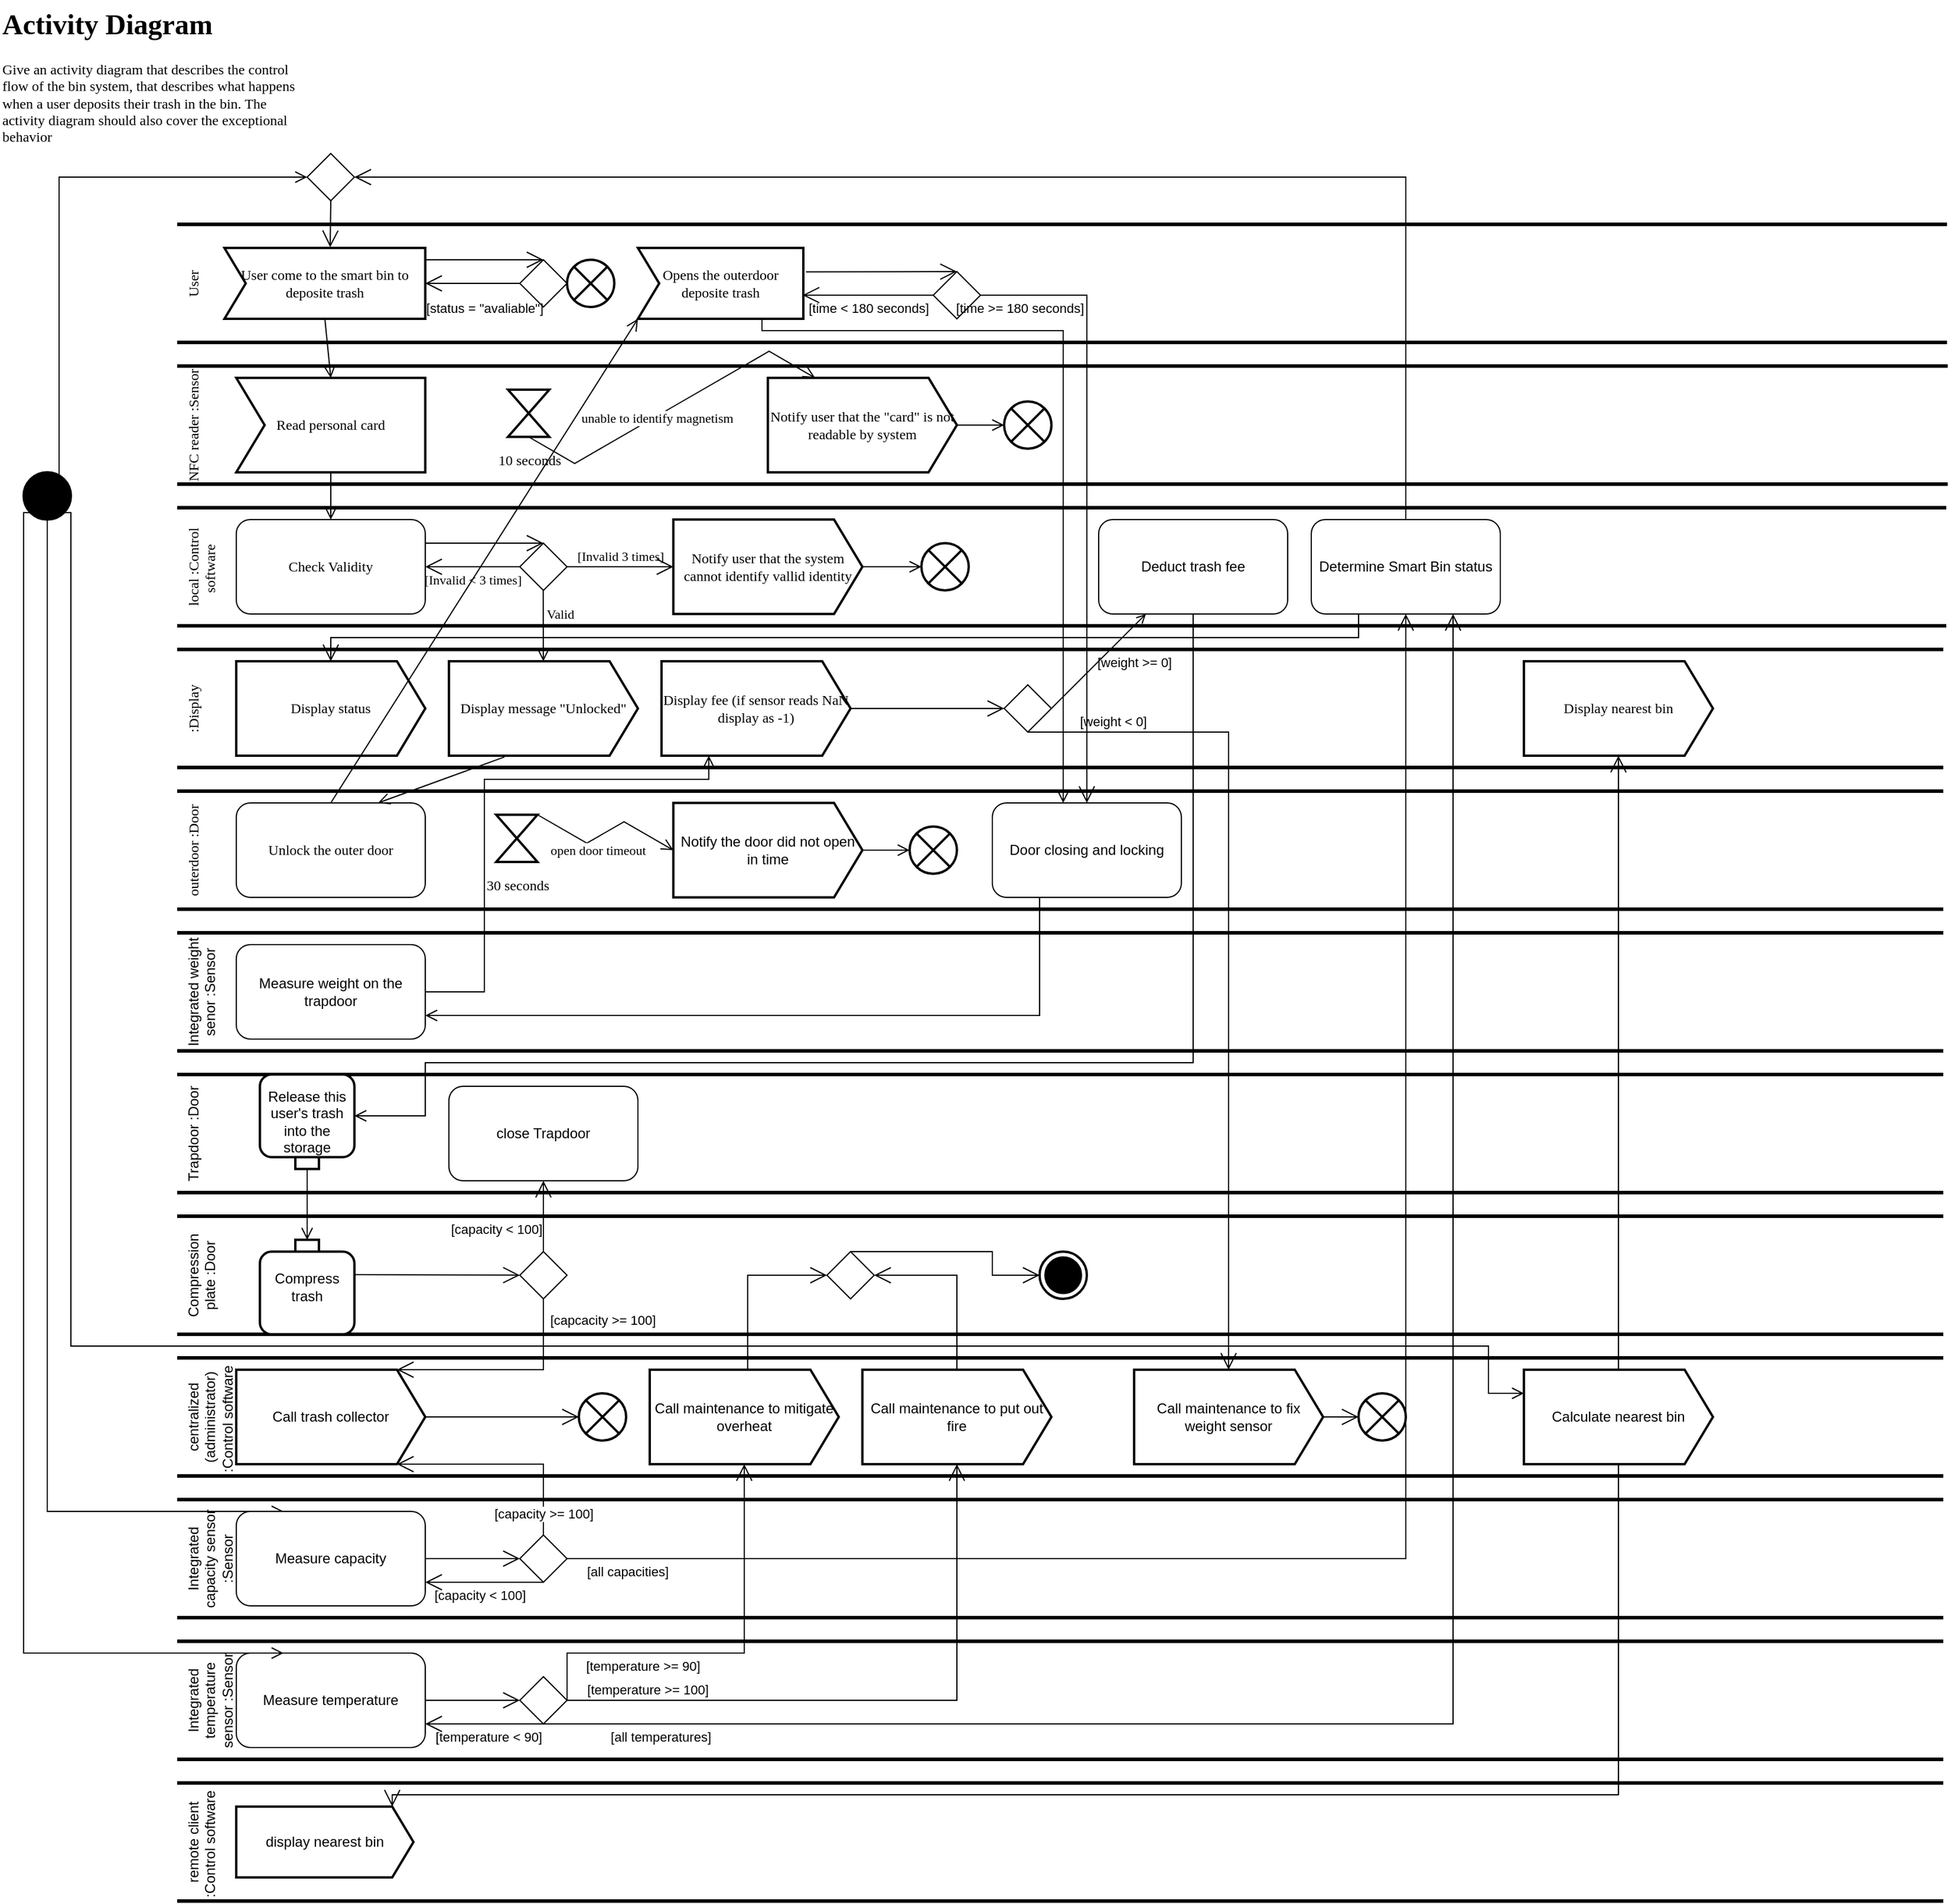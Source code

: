 <mxfile version="24.7.16">
  <diagram name="第 1 页" id="irDleK8PVXlx6nOFczS4">
    <mxGraphModel dx="2625" dy="1328" grid="1" gridSize="10" guides="0" tooltips="1" connect="1" arrows="1" fold="1" page="1" pageScale="1" pageWidth="827" pageHeight="1169" math="0" shadow="0">
      <root>
        <mxCell id="0" />
        <mxCell id="1" parent="0" />
        <mxCell id="ilAViFpUk6oEtvWmWybY-2" value="" style="shape=ellipse;html=1;fillColor=strokeColor;strokeWidth=2;verticalLabelPosition=bottom;verticalAlignment=top;perimeter=ellipsePerimeter;fontFamily=Times New Roman;" parent="1" vertex="1">
          <mxGeometry x="20" y="400" width="40" height="40" as="geometry" />
        </mxCell>
        <mxCell id="ilAViFpUk6oEtvWmWybY-4" value="User" style="html=1;shape=mxgraph.sysml.actPart;strokeWidth=3;verticalAlign=top;rotation=-90;whiteSpace=wrap;fontFamily=Times New Roman;" parent="1" vertex="1">
          <mxGeometry x="849.07" y="-509.05" width="100" height="1498.12" as="geometry" />
        </mxCell>
        <mxCell id="ilAViFpUk6oEtvWmWybY-5" value="&lt;h1 style=&quot;margin-top: 0px;&quot;&gt;Activity Diagram&lt;br&gt;&lt;/h1&gt;&lt;p&gt;Give an activity diagram that describes the control flow of the bin system, that describes what happens when a user deposits their trash in the bin. The activity diagram should also cover the exceptional behavior&lt;/p&gt;" style="text;html=1;whiteSpace=wrap;overflow=hidden;rounded=0;fontFamily=Times New Roman;" parent="1" vertex="1">
          <mxGeometry width="260" height="140" as="geometry" />
        </mxCell>
        <mxCell id="ilAViFpUk6oEtvWmWybY-6" value="" style="endArrow=open;startArrow=none;endFill=0;startFill=0;endSize=8;html=1;verticalAlign=bottom;labelBackgroundColor=none;strokeWidth=1;rounded=0;exitX=1;exitY=0;exitDx=0;exitDy=0;entryX=0;entryY=0.5;entryDx=0;entryDy=0;fontStyle=1;fontFamily=Times New Roman;edgeStyle=orthogonalEdgeStyle;" parent="1" source="ilAViFpUk6oEtvWmWybY-2" target="yifxT7un9gWGoPEk_y4y-89" edge="1">
          <mxGeometry width="160" relative="1" as="geometry">
            <mxPoint x="110" y="400" as="sourcePoint" />
            <mxPoint x="270" y="400" as="targetPoint" />
            <Array as="points">
              <mxPoint x="50" y="406" />
              <mxPoint x="50" y="150" />
            </Array>
          </mxGeometry>
        </mxCell>
        <mxCell id="ilAViFpUk6oEtvWmWybY-7" value="&lt;font&gt;User come to the smart bin to deposite trash&lt;br&gt;&lt;/font&gt;" style="html=1;shape=mxgraph.sysml.accEvent;strokeWidth=2;whiteSpace=wrap;align=center;fontFamily=Times New Roman;" parent="1" vertex="1">
          <mxGeometry x="190" y="210" width="170" height="60" as="geometry" />
        </mxCell>
        <mxCell id="ilAViFpUk6oEtvWmWybY-8" value="NFC reader :Sensor" style="html=1;shape=mxgraph.sysml.actPart;strokeWidth=3;verticalAlign=top;rotation=-90;whiteSpace=wrap;fontFamily=Times New Roman;" parent="1" vertex="1">
          <mxGeometry x="849.38" y="-389.38" width="100" height="1498.75" as="geometry" />
        </mxCell>
        <mxCell id="ilAViFpUk6oEtvWmWybY-9" value="Read personal card" style="shape=mxgraph.sysml.accEvent;html=1;rounded=1;whiteSpace=wrap;align=center;fontFamily=Times New Roman;strokeWidth=2;" parent="1" vertex="1">
          <mxGeometry x="200" y="320" width="160" height="80" as="geometry" />
        </mxCell>
        <mxCell id="ilAViFpUk6oEtvWmWybY-11" value="local :Control software&amp;nbsp; " style="html=1;shape=mxgraph.sysml.actPart;strokeWidth=3;verticalAlign=top;rotation=-90;whiteSpace=wrap;fontFamily=Times New Roman;" parent="1" vertex="1">
          <mxGeometry x="848.75" y="-268.75" width="100" height="1497.5" as="geometry" />
        </mxCell>
        <mxCell id="ilAViFpUk6oEtvWmWybY-12" value="Check Validity" style="shape=rect;html=1;rounded=1;whiteSpace=wrap;align=center;fontFamily=Times New Roman;" parent="1" vertex="1">
          <mxGeometry x="200" y="440" width="160" height="80" as="geometry" />
        </mxCell>
        <mxCell id="ilAViFpUk6oEtvWmWybY-13" value="" style="endArrow=open;startArrow=none;endFill=0;startFill=0;endSize=8;html=1;verticalAlign=bottom;labelBackgroundColor=none;strokeWidth=1;rounded=0;exitX=0.5;exitY=1;exitDx=0;exitDy=0;entryX=0.5;entryY=0;entryDx=0;entryDy=0;exitPerimeter=0;fontFamily=Times New Roman;" parent="1" source="ilAViFpUk6oEtvWmWybY-7" edge="1" target="ilAViFpUk6oEtvWmWybY-9">
          <mxGeometry width="160" relative="1" as="geometry">
            <mxPoint x="233" y="270" as="sourcePoint" />
            <mxPoint x="280" y="320" as="targetPoint" />
          </mxGeometry>
        </mxCell>
        <mxCell id="ilAViFpUk6oEtvWmWybY-14" value="" style="endArrow=open;startArrow=none;endFill=0;startFill=0;endSize=8;html=1;verticalAlign=bottom;labelBackgroundColor=none;strokeWidth=1;rounded=0;exitX=0.5;exitY=1;exitDx=0;exitDy=0;entryX=0.5;entryY=0;entryDx=0;entryDy=0;fontFamily=Times New Roman;" parent="1" source="ilAViFpUk6oEtvWmWybY-9" target="ilAViFpUk6oEtvWmWybY-12" edge="1">
          <mxGeometry width="160" relative="1" as="geometry">
            <mxPoint x="243" y="280" as="sourcePoint" />
            <mxPoint x="290" y="330" as="targetPoint" />
          </mxGeometry>
        </mxCell>
        <mxCell id="ilAViFpUk6oEtvWmWybY-16" value="" style="endArrow=open;startArrow=none;endFill=0;startFill=0;endSize=8;html=1;verticalAlign=bottom;labelBackgroundColor=none;strokeWidth=1;rounded=0;exitX=0.5;exitY=1;exitDx=0;exitDy=0;edgeStyle=isometricEdgeStyle;elbow=vertical;entryX=0.25;entryY=0;entryDx=0;entryDy=0;exitPerimeter=0;fontFamily=Times New Roman;" parent="1" source="ilAViFpUk6oEtvWmWybY-24" target="ilAViFpUk6oEtvWmWybY-19" edge="1">
          <mxGeometry width="160" relative="1" as="geometry">
            <mxPoint x="243" y="280" as="sourcePoint" />
            <mxPoint x="290" y="330" as="targetPoint" />
          </mxGeometry>
        </mxCell>
        <mxCell id="ilAViFpUk6oEtvWmWybY-23" value="unable to identify magnetism" style="edgeLabel;html=1;align=center;verticalAlign=middle;resizable=0;points=[];fontFamily=Times New Roman;" parent="ilAViFpUk6oEtvWmWybY-16" vertex="1" connectable="0">
          <mxGeometry x="-0.108" y="-1" relative="1" as="geometry">
            <mxPoint x="-1" as="offset" />
          </mxGeometry>
        </mxCell>
        <mxCell id="ilAViFpUk6oEtvWmWybY-18" value=":Display" style="html=1;shape=mxgraph.sysml.actPart;strokeWidth=3;verticalAlign=top;rotation=-90;whiteSpace=wrap;fontFamily=Times New Roman;" parent="1" vertex="1">
          <mxGeometry x="847.5" y="-147.5" width="100" height="1495" as="geometry" />
        </mxCell>
        <mxCell id="ilAViFpUk6oEtvWmWybY-19" value="Notify user that the &quot;card&quot; is not readable by system" style="shape=mxgraph.sysml.sendSigAct;html=1;rounded=1;whiteSpace=wrap;align=center;fontFamily=Times New Roman;strokeWidth=2;" parent="1" vertex="1">
          <mxGeometry x="650" y="320" width="160" height="80" as="geometry" />
        </mxCell>
        <mxCell id="ilAViFpUk6oEtvWmWybY-21" value="Notify user that the system cannot identify vallid identity" style="shape=mxgraph.sysml.sendSigAct;html=1;rounded=1;whiteSpace=wrap;align=center;fontFamily=Times New Roman;strokeWidth=2;" parent="1" vertex="1">
          <mxGeometry x="570" y="440" width="160" height="80" as="geometry" />
        </mxCell>
        <mxCell id="ilAViFpUk6oEtvWmWybY-24" value="10 seconds" style="html=1;shape=mxgraph.sysml.timeEvent;strokeWidth=2;verticalLabelPosition=bottom;verticalAlignment=top;fontFamily=Times New Roman;" parent="1" vertex="1">
          <mxGeometry x="430" y="330" width="35" height="40" as="geometry" />
        </mxCell>
        <mxCell id="ilAViFpUk6oEtvWmWybY-25" value="Display message &quot;Unlocked&quot;" style="shape=mxgraph.sysml.sendSigAct;html=1;rounded=1;whiteSpace=wrap;align=center;fontFamily=Times New Roman;strokeWidth=2;" parent="1" vertex="1">
          <mxGeometry x="380" y="560" width="160" height="80" as="geometry" />
        </mxCell>
        <mxCell id="ilAViFpUk6oEtvWmWybY-26" value="Display status" style="shape=mxgraph.sysml.sendSigAct;html=1;rounded=1;whiteSpace=wrap;align=center;fontFamily=Times New Roman;strokeWidth=2;" parent="1" vertex="1">
          <mxGeometry x="200" y="560" width="160" height="80" as="geometry" />
        </mxCell>
        <mxCell id="ilAViFpUk6oEtvWmWybY-28" value="outerdoor :Door" style="html=1;shape=mxgraph.sysml.actPart;strokeWidth=3;verticalAlign=top;rotation=-90;whiteSpace=wrap;fontFamily=Times New Roman;" parent="1" vertex="1">
          <mxGeometry x="847.5" y="-27.5" width="100" height="1495" as="geometry" />
        </mxCell>
        <mxCell id="ilAViFpUk6oEtvWmWybY-29" value="" style="endArrow=open;startArrow=none;endFill=0;startFill=0;endSize=8;html=1;verticalAlign=bottom;labelBackgroundColor=none;strokeWidth=1;rounded=0;exitX=0.504;exitY=0.093;exitDx=0;exitDy=0;exitPerimeter=0;fontFamily=Times New Roman;" parent="1" source="ilAViFpUk6oEtvWmWybY-39" target="ilAViFpUk6oEtvWmWybY-25" edge="1">
          <mxGeometry width="160" relative="1" as="geometry">
            <mxPoint x="290" y="410" as="sourcePoint" />
            <mxPoint x="290" y="450" as="targetPoint" />
          </mxGeometry>
        </mxCell>
        <mxCell id="ilAViFpUk6oEtvWmWybY-45" value="&lt;font&gt;Valid&lt;/font&gt;" style="edgeLabel;html=1;align=center;verticalAlign=middle;resizable=0;points=[];fontFamily=Times New Roman;" parent="ilAViFpUk6oEtvWmWybY-29" vertex="1" connectable="0">
          <mxGeometry x="-0.262" relative="1" as="geometry">
            <mxPoint x="14" as="offset" />
          </mxGeometry>
        </mxCell>
        <mxCell id="ilAViFpUk6oEtvWmWybY-30" value="Unlock the outer door" style="shape=rect;html=1;rounded=1;whiteSpace=wrap;align=center;fontFamily=Times New Roman;" parent="1" vertex="1">
          <mxGeometry x="200" y="680" width="160" height="80" as="geometry" />
        </mxCell>
        <mxCell id="ilAViFpUk6oEtvWmWybY-31" value="" style="endArrow=open;startArrow=none;endFill=0;startFill=0;endSize=8;html=1;verticalAlign=bottom;labelBackgroundColor=none;strokeWidth=1;rounded=0;exitX=0.294;exitY=1.013;exitDx=0;exitDy=0;exitPerimeter=0;entryX=0.75;entryY=0;entryDx=0;entryDy=0;fontFamily=Times New Roman;" parent="1" source="ilAViFpUk6oEtvWmWybY-25" target="ilAViFpUk6oEtvWmWybY-30" edge="1">
          <mxGeometry width="160" relative="1" as="geometry">
            <mxPoint x="370" y="510" as="sourcePoint" />
            <mxPoint x="430" y="570" as="targetPoint" />
          </mxGeometry>
        </mxCell>
        <mxCell id="ilAViFpUk6oEtvWmWybY-32" value="30 seconds" style="html=1;shape=mxgraph.sysml.timeEvent;strokeWidth=2;verticalLabelPosition=bottom;verticalAlignment=top;fontFamily=Times New Roman;" parent="1" vertex="1">
          <mxGeometry x="420" y="690" width="35" height="40" as="geometry" />
        </mxCell>
        <mxCell id="ilAViFpUk6oEtvWmWybY-33" value="Opens the outerdoor deposite trash" style="html=1;shape=mxgraph.sysml.accEvent;strokeWidth=2;whiteSpace=wrap;align=center;fontFamily=Times New Roman;" parent="1" vertex="1">
          <mxGeometry x="540" y="210" width="140" height="60" as="geometry" />
        </mxCell>
        <mxCell id="ilAViFpUk6oEtvWmWybY-34" value="" style="endArrow=open;startArrow=none;endFill=0;startFill=0;endSize=8;html=1;verticalAlign=bottom;labelBackgroundColor=none;strokeWidth=1;rounded=0;exitX=0.5;exitY=0;exitDx=0;exitDy=0;entryX=0;entryY=1;entryDx=0;entryDy=0;entryPerimeter=0;fontStyle=1;fontFamily=Times New Roman;" parent="1" source="ilAViFpUk6oEtvWmWybY-30" target="ilAViFpUk6oEtvWmWybY-33" edge="1">
          <mxGeometry width="160" relative="1" as="geometry">
            <mxPoint x="64" y="416" as="sourcePoint" />
            <mxPoint x="200" y="280" as="targetPoint" />
          </mxGeometry>
        </mxCell>
        <mxCell id="ilAViFpUk6oEtvWmWybY-43" value="" style="group;direction=west;fontFamily=Times New Roman;" parent="1" vertex="1" connectable="0">
          <mxGeometry x="360" y="420" width="200" height="80" as="geometry" />
        </mxCell>
        <mxCell id="ilAViFpUk6oEtvWmWybY-39" value="" style="shape=rhombus;html=1;verticalLabelPosition=bottom;verticalAlignment=top;direction=west;fontFamily=Times New Roman;" parent="ilAViFpUk6oEtvWmWybY-43" vertex="1">
          <mxGeometry x="80" y="40" width="40" height="40" as="geometry" />
        </mxCell>
        <mxCell id="ilAViFpUk6oEtvWmWybY-40" value="" style="html=1;elbow=vertical;align=right;verticalAlign=bottom;endArrow=none;rounded=0;labelBackgroundColor=none;startArrow=open;startSize=12;entryX=1;entryY=0.25;entryDx=0;entryDy=0;fontFamily=Times New Roman;exitX=0.5;exitY=1;exitDx=0;exitDy=0;" parent="1" source="ilAViFpUk6oEtvWmWybY-39" target="ilAViFpUk6oEtvWmWybY-12" edge="1">
          <mxGeometry relative="1" as="geometry">
            <mxPoint x="710" y="640" as="targetPoint" />
          </mxGeometry>
        </mxCell>
        <mxCell id="ilAViFpUk6oEtvWmWybY-42" value="&lt;font&gt;[Invalid &amp;lt; 3 times]&lt;/font&gt;" style="edgeStyle=elbowEdgeStyle;html=1;elbow=vertical;verticalAlign=bottom;endArrow=open;rounded=0;labelBackgroundColor=none;endSize=12;entryX=1;entryY=0.5;entryDx=0;entryDy=0;fontFamily=Times New Roman;" parent="1" source="ilAViFpUk6oEtvWmWybY-39" target="ilAViFpUk6oEtvWmWybY-12" edge="1">
          <mxGeometry x="-0.002" y="20" relative="1" as="geometry">
            <mxPoint x="420" y="480" as="targetPoint" />
            <mxPoint as="offset" />
          </mxGeometry>
        </mxCell>
        <mxCell id="ilAViFpUk6oEtvWmWybY-46" value="" style="html=1;shape=mxgraph.sysml.flowFinal;strokeWidth=2;verticalLabelPosition=bottom;verticalAlignment=top;fontFamily=Times New Roman;" parent="1" vertex="1">
          <mxGeometry x="850" y="340" width="40" height="40" as="geometry" />
        </mxCell>
        <mxCell id="ilAViFpUk6oEtvWmWybY-47" value="" style="html=1;shape=mxgraph.sysml.flowFinal;strokeWidth=2;verticalLabelPosition=bottom;verticalAlignment=top;fontFamily=Times New Roman;" parent="1" vertex="1">
          <mxGeometry x="780" y="460" width="40" height="40" as="geometry" />
        </mxCell>
        <mxCell id="ilAViFpUk6oEtvWmWybY-48" value="" style="endArrow=open;startArrow=none;endFill=0;startFill=0;endSize=8;html=1;verticalAlign=bottom;labelBackgroundColor=none;strokeWidth=1;rounded=0;exitX=1;exitY=0.5;exitDx=0;exitDy=0;entryX=0;entryY=0.5;entryDx=0;entryDy=0;entryPerimeter=0;fontFamily=Times New Roman;" parent="1" source="ilAViFpUk6oEtvWmWybY-21" target="ilAViFpUk6oEtvWmWybY-47" edge="1">
          <mxGeometry width="160" relative="1" as="geometry">
            <mxPoint x="285" y="280" as="sourcePoint" />
            <mxPoint x="290" y="330" as="targetPoint" />
          </mxGeometry>
        </mxCell>
        <mxCell id="ilAViFpUk6oEtvWmWybY-49" value="" style="endArrow=open;startArrow=none;endFill=0;startFill=0;endSize=8;html=1;verticalAlign=bottom;labelBackgroundColor=none;strokeWidth=1;rounded=0;exitX=1;exitY=0.5;exitDx=0;exitDy=0;entryX=0;entryY=0.5;entryDx=0;entryDy=0;entryPerimeter=0;fontFamily=Times New Roman;" parent="1" source="ilAViFpUk6oEtvWmWybY-19" target="ilAViFpUk6oEtvWmWybY-46" edge="1">
          <mxGeometry width="160" relative="1" as="geometry">
            <mxPoint x="295" y="290" as="sourcePoint" />
            <mxPoint x="300" y="340" as="targetPoint" />
          </mxGeometry>
        </mxCell>
        <mxCell id="ilAViFpUk6oEtvWmWybY-41" value="&lt;font&gt;[Invalid 3 times]&lt;/font&gt;" style="edgeStyle=elbowEdgeStyle;html=1;elbow=vertical;verticalAlign=bottom;endArrow=open;rounded=0;labelBackgroundColor=none;endSize=12;entryX=0;entryY=0.5;entryDx=0;entryDy=0;fontFamily=Times New Roman;" parent="1" source="ilAViFpUk6oEtvWmWybY-39" target="ilAViFpUk6oEtvWmWybY-21" edge="1">
          <mxGeometry relative="1" as="geometry">
            <mxPoint x="620" y="480" as="targetPoint" />
          </mxGeometry>
        </mxCell>
        <mxCell id="ilAViFpUk6oEtvWmWybY-58" value="" style="endArrow=open;startArrow=none;endFill=0;startFill=0;endSize=8;html=1;verticalAlign=bottom;labelBackgroundColor=none;strokeWidth=1;rounded=0;exitX=1;exitY=0;exitDx=0;exitDy=0;edgeStyle=isometricEdgeStyle;elbow=vertical;entryX=0;entryY=0.5;entryDx=0;entryDy=0;exitPerimeter=0;fontFamily=Times New Roman;" parent="1" source="ilAViFpUk6oEtvWmWybY-32" target="ilAViFpUk6oEtvWmWybY-60" edge="1">
          <mxGeometry width="160" relative="1" as="geometry">
            <mxPoint x="605" y="260" as="sourcePoint" />
            <mxPoint x="740" y="250" as="targetPoint" />
          </mxGeometry>
        </mxCell>
        <mxCell id="ilAViFpUk6oEtvWmWybY-59" value="open door timeout" style="edgeLabel;html=1;align=center;verticalAlign=middle;resizable=0;points=[];fontFamily=Times New Roman;" parent="ilAViFpUk6oEtvWmWybY-58" vertex="1" connectable="0">
          <mxGeometry x="-0.108" y="-1" relative="1" as="geometry">
            <mxPoint x="-1" y="10" as="offset" />
          </mxGeometry>
        </mxCell>
        <mxCell id="ilAViFpUk6oEtvWmWybY-60" value="Notify the door did not open in time" style="shape=mxgraph.sysml.sendSigAct;html=1;rounded=1;whiteSpace=wrap;align=center;strokeWidth=2;" parent="1" vertex="1">
          <mxGeometry x="570" y="680" width="160" height="80" as="geometry" />
        </mxCell>
        <mxCell id="ilAViFpUk6oEtvWmWybY-63" value="" style="html=1;shape=mxgraph.sysml.flowFinal;strokeWidth=2;verticalLabelPosition=bottom;verticalAlignment=top;fontFamily=Times New Roman;" parent="1" vertex="1">
          <mxGeometry x="770" y="700" width="40" height="40" as="geometry" />
        </mxCell>
        <mxCell id="ilAViFpUk6oEtvWmWybY-64" value="" style="endArrow=open;startArrow=none;endFill=0;startFill=0;endSize=8;html=1;verticalAlign=bottom;labelBackgroundColor=none;strokeWidth=1;rounded=0;entryX=0;entryY=0.5;entryDx=0;entryDy=0;entryPerimeter=0;fontFamily=Times New Roman;exitX=1;exitY=0.5;exitDx=0;exitDy=0;" parent="1" source="ilAViFpUk6oEtvWmWybY-60" target="ilAViFpUk6oEtvWmWybY-63" edge="1">
          <mxGeometry width="160" relative="1" as="geometry">
            <mxPoint x="740" y="720" as="sourcePoint" />
            <mxPoint x="220" y="570" as="targetPoint" />
          </mxGeometry>
        </mxCell>
        <mxCell id="ilAViFpUk6oEtvWmWybY-65" value="" style="shape=rhombus;html=1;verticalLabelPosition=bottom;verticalAlignment=top;" parent="1" vertex="1">
          <mxGeometry x="790" y="230" width="40" height="40" as="geometry" />
        </mxCell>
        <mxCell id="ilAViFpUk6oEtvWmWybY-66" value="" style="html=1;elbow=horizontal;align=right;verticalAlign=bottom;endArrow=none;rounded=0;labelBackgroundColor=none;startArrow=open;startSize=12;entryX=1.016;entryY=0.337;entryDx=0;entryDy=0;entryPerimeter=0;exitX=0.5;exitY=0;exitDx=0;exitDy=0;" parent="1" source="ilAViFpUk6oEtvWmWybY-65" target="ilAViFpUk6oEtvWmWybY-33" edge="1">
          <mxGeometry relative="1" as="geometry">
            <mxPoint x="810" y="190" as="targetPoint" />
          </mxGeometry>
        </mxCell>
        <mxCell id="ilAViFpUk6oEtvWmWybY-67" value="[time &amp;gt;= 180 seconds]" style="edgeStyle=orthogonalEdgeStyle;html=1;elbow=vertical;verticalAlign=bottom;endArrow=open;rounded=0;labelBackgroundColor=none;endSize=12;entryX=0.5;entryY=0;entryDx=0;entryDy=0;" parent="1" source="ilAViFpUk6oEtvWmWybY-65" target="yifxT7un9gWGoPEk_y4y-1" edge="1">
          <mxGeometry x="-0.875" y="-20" relative="1" as="geometry">
            <mxPoint x="980" y="680" as="targetPoint" />
            <Array as="points">
              <mxPoint x="920" y="250" />
            </Array>
            <mxPoint as="offset" />
          </mxGeometry>
        </mxCell>
        <mxCell id="ilAViFpUk6oEtvWmWybY-68" value="[time &amp;lt; 180 seconds]" style="edgeStyle=elbowEdgeStyle;html=1;elbow=horizontal;verticalAlign=bottom;endArrow=open;rounded=0;labelBackgroundColor=none;endSize=12;exitX=0;exitY=0.5;exitDx=0;exitDy=0;entryX=0.996;entryY=0.666;entryDx=0;entryDy=0;entryPerimeter=0;" parent="1" source="ilAViFpUk6oEtvWmWybY-65" target="ilAViFpUk6oEtvWmWybY-33" edge="1">
          <mxGeometry x="-0.006" y="20" relative="1" as="geometry">
            <mxPoint x="710" y="252" as="targetPoint" />
            <mxPoint as="offset" />
          </mxGeometry>
        </mxCell>
        <mxCell id="yifxT7un9gWGoPEk_y4y-1" value="Door closing and locking" style="shape=rect;html=1;rounded=1;whiteSpace=wrap;align=center;" vertex="1" parent="1">
          <mxGeometry x="840" y="680" width="160" height="80" as="geometry" />
        </mxCell>
        <mxCell id="yifxT7un9gWGoPEk_y4y-2" value="" style="endArrow=open;startArrow=none;endFill=0;startFill=0;endSize=8;html=1;verticalAlign=bottom;labelBackgroundColor=none;strokeWidth=1;rounded=0;exitX=0.75;exitY=1;exitDx=0;exitDy=0;exitPerimeter=0;fontFamily=Times New Roman;edgeStyle=orthogonalEdgeStyle;" edge="1" parent="1" source="ilAViFpUk6oEtvWmWybY-33">
          <mxGeometry width="160" relative="1" as="geometry">
            <mxPoint x="437" y="651" as="sourcePoint" />
            <mxPoint x="900" y="680" as="targetPoint" />
            <Array as="points">
              <mxPoint x="645" y="280" />
              <mxPoint x="900" y="280" />
            </Array>
          </mxGeometry>
        </mxCell>
        <mxCell id="yifxT7un9gWGoPEk_y4y-3" value="Integrated weight senor :Sensor" style="html=1;shape=mxgraph.sysml.actPart;strokeWidth=3;verticalAlign=top;rotation=-90;whiteSpace=wrap;" vertex="1" parent="1">
          <mxGeometry x="847.5" y="92.5" width="100" height="1495" as="geometry" />
        </mxCell>
        <mxCell id="yifxT7un9gWGoPEk_y4y-4" value="Measure weight on the trapdoor" style="shape=rect;html=1;rounded=1;whiteSpace=wrap;align=center;" vertex="1" parent="1">
          <mxGeometry x="200" y="800" width="160" height="80" as="geometry" />
        </mxCell>
        <mxCell id="yifxT7un9gWGoPEk_y4y-5" value="" style="endArrow=open;startArrow=none;endFill=0;startFill=0;endSize=8;html=1;verticalAlign=bottom;labelBackgroundColor=none;strokeWidth=1;rounded=0;exitX=0.25;exitY=1;exitDx=0;exitDy=0;entryX=1;entryY=0.75;entryDx=0;entryDy=0;fontFamily=Times New Roman;edgeStyle=orthogonalEdgeStyle;" edge="1" parent="1" source="yifxT7un9gWGoPEk_y4y-1" target="yifxT7un9gWGoPEk_y4y-4">
          <mxGeometry width="160" relative="1" as="geometry">
            <mxPoint x="437" y="651" as="sourcePoint" />
            <mxPoint x="330" y="690" as="targetPoint" />
          </mxGeometry>
        </mxCell>
        <mxCell id="yifxT7un9gWGoPEk_y4y-6" value="Display fee (if sensor reads NaN display as -1)" style="shape=mxgraph.sysml.sendSigAct;html=1;rounded=1;whiteSpace=wrap;align=center;fontFamily=Times New Roman;strokeWidth=2;" vertex="1" parent="1">
          <mxGeometry x="560" y="560" width="160" height="80" as="geometry" />
        </mxCell>
        <mxCell id="yifxT7un9gWGoPEk_y4y-7" value="" style="endArrow=open;startArrow=none;endFill=0;startFill=0;endSize=8;html=1;verticalAlign=bottom;labelBackgroundColor=none;strokeWidth=1;rounded=0;exitX=1;exitY=0.5;exitDx=0;exitDy=0;entryX=0.25;entryY=1;entryDx=0;entryDy=0;fontFamily=Times New Roman;edgeStyle=orthogonalEdgeStyle;" edge="1" parent="1" source="yifxT7un9gWGoPEk_y4y-4" target="yifxT7un9gWGoPEk_y4y-6">
          <mxGeometry width="160" relative="1" as="geometry">
            <mxPoint x="890" y="770" as="sourcePoint" />
            <mxPoint x="370" y="830" as="targetPoint" />
            <Array as="points">
              <mxPoint x="410" y="840" />
              <mxPoint x="410" y="660" />
              <mxPoint x="600" y="660" />
            </Array>
          </mxGeometry>
        </mxCell>
        <mxCell id="yifxT7un9gWGoPEk_y4y-8" value="Deduct trash fee" style="shape=rect;html=1;rounded=1;whiteSpace=wrap;align=center;" vertex="1" parent="1">
          <mxGeometry x="930" y="440" width="160" height="80" as="geometry" />
        </mxCell>
        <mxCell id="yifxT7un9gWGoPEk_y4y-13" value="Trapdoor :Door" style="html=1;shape=mxgraph.sysml.actPart;strokeWidth=3;verticalAlign=top;rotation=-90;whiteSpace=wrap;" vertex="1" parent="1">
          <mxGeometry x="847.5" y="212.5" width="100" height="1495" as="geometry" />
        </mxCell>
        <mxCell id="yifxT7un9gWGoPEk_y4y-14" value="Release this user&#39;s trash into the storage" style="shape=mxgraph.sysml.objFlowR;html=1;rounded=1;whiteSpace=wrap;align=center;strokeWidth=2;direction=south;" vertex="1" parent="1">
          <mxGeometry x="220" y="910" width="80" height="80" as="geometry" />
        </mxCell>
        <mxCell id="yifxT7un9gWGoPEk_y4y-15" value="" style="endArrow=open;startArrow=none;endFill=0;startFill=0;endSize=8;html=1;verticalAlign=bottom;labelBackgroundColor=none;strokeWidth=1;rounded=0;exitX=0.5;exitY=1;exitDx=0;exitDy=0;entryX=0.5;entryY=0;entryDx=-5;entryDy=0;fontFamily=Times New Roman;edgeStyle=orthogonalEdgeStyle;entryPerimeter=0;" edge="1" parent="1" source="yifxT7un9gWGoPEk_y4y-8" target="yifxT7un9gWGoPEk_y4y-14">
          <mxGeometry width="160" relative="1" as="geometry">
            <mxPoint x="730" y="590" as="sourcePoint" />
            <mxPoint x="970" y="530" as="targetPoint" />
            <Array as="points">
              <mxPoint x="1010" y="900" />
              <mxPoint x="360" y="900" />
              <mxPoint x="360" y="945" />
            </Array>
          </mxGeometry>
        </mxCell>
        <mxCell id="yifxT7un9gWGoPEk_y4y-20" value="" style="shape=rhombus;html=1;verticalLabelPosition=bottom;verticalAlignment=top;" vertex="1" parent="1">
          <mxGeometry x="440" y="220" width="40" height="40" as="geometry" />
        </mxCell>
        <mxCell id="yifxT7un9gWGoPEk_y4y-21" value="" style="html=1;elbow=horizontal;align=right;verticalAlign=bottom;endArrow=none;rounded=0;labelBackgroundColor=none;startArrow=open;startSize=12;entryX=1.002;entryY=0.167;entryDx=0;entryDy=0;entryPerimeter=0;exitX=0.5;exitY=0;exitDx=0;exitDy=0;" edge="1" source="yifxT7un9gWGoPEk_y4y-20" parent="1" target="ilAViFpUk6oEtvWmWybY-7">
          <mxGeometry relative="1" as="geometry">
            <mxPoint x="460" y="200" as="targetPoint" />
          </mxGeometry>
        </mxCell>
        <mxCell id="yifxT7un9gWGoPEk_y4y-23" value="&lt;div&gt;[status = &quot;avaliable&quot;]&lt;/div&gt;" style="edgeStyle=elbowEdgeStyle;html=1;elbow=horizontal;verticalAlign=bottom;endArrow=open;rounded=0;labelBackgroundColor=none;endSize=12;entryX=1;entryY=0.5;entryDx=0;entryDy=0;entryPerimeter=0;exitX=0;exitY=0.5;exitDx=0;exitDy=0;" edge="1" source="yifxT7un9gWGoPEk_y4y-20" parent="1" target="ilAViFpUk6oEtvWmWybY-7">
          <mxGeometry x="-0.25" y="30" relative="1" as="geometry">
            <mxPoint x="360" y="260" as="targetPoint" />
            <mxPoint as="offset" />
          </mxGeometry>
        </mxCell>
        <mxCell id="yifxT7un9gWGoPEk_y4y-24" value="" style="html=1;shape=mxgraph.sysml.flowFinal;strokeWidth=2;verticalLabelPosition=bottom;verticalAlignment=top;" vertex="1" parent="1">
          <mxGeometry x="480" y="220" width="40" height="40" as="geometry" />
        </mxCell>
        <mxCell id="yifxT7un9gWGoPEk_y4y-29" value="Compression plate :Door" style="html=1;shape=mxgraph.sysml.actPart;strokeWidth=3;verticalAlign=top;rotation=-90;whiteSpace=wrap;" vertex="1" parent="1">
          <mxGeometry x="847.5" y="332.5" width="100" height="1495" as="geometry" />
        </mxCell>
        <mxCell id="yifxT7un9gWGoPEk_y4y-30" value="Compress trash" style="shape=mxgraph.sysml.objFlowR;html=1;rounded=1;whiteSpace=wrap;align=center;strokeWidth=2;direction=north;" vertex="1" parent="1">
          <mxGeometry x="220" y="1050" width="80" height="80" as="geometry" />
        </mxCell>
        <mxCell id="yifxT7un9gWGoPEk_y4y-31" value="" style="endArrow=open;startArrow=none;endFill=0;startFill=0;endSize=8;html=1;verticalAlign=bottom;labelBackgroundColor=none;strokeWidth=1;rounded=0;exitX=1;exitY=0.5;exitDx=0;exitDy=0;fontFamily=Times New Roman;exitPerimeter=0;" edge="1" parent="1" source="yifxT7un9gWGoPEk_y4y-14" target="yifxT7un9gWGoPEk_y4y-30">
          <mxGeometry width="160" relative="1" as="geometry">
            <mxPoint x="890" y="770" as="sourcePoint" />
            <mxPoint x="370" y="870" as="targetPoint" />
          </mxGeometry>
        </mxCell>
        <mxCell id="yifxT7un9gWGoPEk_y4y-32" value="" style="shape=rhombus;html=1;verticalLabelPosition=bottom;verticalAlignment=top;" vertex="1" parent="1">
          <mxGeometry x="440" y="1060" width="40" height="40" as="geometry" />
        </mxCell>
        <mxCell id="yifxT7un9gWGoPEk_y4y-33" value="" style="html=1;elbow=horizontal;align=right;verticalAlign=bottom;endArrow=none;rounded=0;labelBackgroundColor=none;startArrow=open;startSize=12;entryX=0.631;entryY=1.013;entryDx=0;entryDy=0;entryPerimeter=0;" edge="1" source="yifxT7un9gWGoPEk_y4y-32" parent="1" target="yifxT7un9gWGoPEk_y4y-30">
          <mxGeometry relative="1" as="geometry">
            <mxPoint x="310" y="1080" as="targetPoint" />
          </mxGeometry>
        </mxCell>
        <mxCell id="yifxT7un9gWGoPEk_y4y-34" value="[capcacity &amp;gt;= 100]" style="edgeStyle=elbowEdgeStyle;html=1;elbow=vertical;verticalAlign=bottom;endArrow=open;rounded=0;labelBackgroundColor=none;endSize=12;entryX=1;entryY=0;entryDx=-24;entryDy=0;entryPerimeter=0;" edge="1" source="yifxT7un9gWGoPEk_y4y-32" parent="1" target="yifxT7un9gWGoPEk_y4y-43">
          <mxGeometry x="-0.7" y="50" relative="1" as="geometry">
            <mxPoint x="560" y="1080" as="targetPoint" />
            <Array as="points">
              <mxPoint x="400" y="1160" />
            </Array>
            <mxPoint y="-1" as="offset" />
          </mxGeometry>
        </mxCell>
        <mxCell id="yifxT7un9gWGoPEk_y4y-35" value="[capacity &amp;lt; 100]" style="edgeStyle=elbowEdgeStyle;html=1;elbow=vertical;verticalAlign=bottom;endArrow=open;rounded=0;labelBackgroundColor=none;endSize=12;exitX=0.5;exitY=0;exitDx=0;exitDy=0;entryX=0.5;entryY=1;entryDx=0;entryDy=0;" edge="1" source="yifxT7un9gWGoPEk_y4y-32" parent="1" target="yifxT7un9gWGoPEk_y4y-41">
          <mxGeometry x="-0.667" y="40" relative="1" as="geometry">
            <mxPoint x="360" y="1080" as="targetPoint" />
            <mxPoint as="offset" />
          </mxGeometry>
        </mxCell>
        <mxCell id="yifxT7un9gWGoPEk_y4y-36" value="" style="shape=rhombus;html=1;verticalLabelPosition=bottom;verticalAlignment=top;direction=west;" vertex="1" parent="1">
          <mxGeometry x="850" y="580" width="40" height="40" as="geometry" />
        </mxCell>
        <mxCell id="yifxT7un9gWGoPEk_y4y-37" value="" style="html=1;elbow=horizontal;align=right;verticalAlign=bottom;endArrow=none;rounded=0;labelBackgroundColor=none;startArrow=open;startSize=12;entryX=1;entryY=0.5;entryDx=0;entryDy=0;exitX=1;exitY=0.5;exitDx=0;exitDy=0;" edge="1" source="yifxT7un9gWGoPEk_y4y-36" parent="1" target="yifxT7un9gWGoPEk_y4y-6">
          <mxGeometry relative="1" as="geometry">
            <mxPoint x="860" y="560" as="targetPoint" />
          </mxGeometry>
        </mxCell>
        <mxCell id="yifxT7un9gWGoPEk_y4y-38" value="[weight &amp;lt; 0]" style="edgeStyle=elbowEdgeStyle;html=1;elbow=vertical;verticalAlign=bottom;endArrow=open;rounded=0;labelBackgroundColor=none;endSize=12;exitX=0.5;exitY=0;exitDx=0;exitDy=0;entryX=0.5;entryY=0;entryDx=0;entryDy=0;entryPerimeter=0;" edge="1" source="yifxT7un9gWGoPEk_y4y-36" parent="1" target="yifxT7un9gWGoPEk_y4y-81">
          <mxGeometry x="-0.797" relative="1" as="geometry">
            <mxPoint x="1040" y="1160" as="targetPoint" />
            <Array as="points">
              <mxPoint x="1040" y="620" />
            </Array>
            <mxPoint as="offset" />
          </mxGeometry>
        </mxCell>
        <mxCell id="yifxT7un9gWGoPEk_y4y-39" value="[weight &amp;gt;= 0]" style="html=1;elbow=vertical;verticalAlign=bottom;endArrow=open;rounded=0;labelBackgroundColor=none;exitX=0;exitY=0.5;exitDx=0;exitDy=0;entryX=0.25;entryY=1;entryDx=0;entryDy=0;" edge="1" source="yifxT7un9gWGoPEk_y4y-36" parent="1" target="yifxT7un9gWGoPEk_y4y-8">
          <mxGeometry x="0.25" y="-28" relative="1" as="geometry">
            <mxPoint x="760" y="620" as="targetPoint" />
            <mxPoint as="offset" />
          </mxGeometry>
        </mxCell>
        <mxCell id="yifxT7un9gWGoPEk_y4y-41" value="close Trapdoor" style="shape=rect;html=1;rounded=1;whiteSpace=wrap;align=center;" vertex="1" parent="1">
          <mxGeometry x="380" y="920" width="160" height="80" as="geometry" />
        </mxCell>
        <mxCell id="yifxT7un9gWGoPEk_y4y-42" value="centralized (administrator) :Control software&amp;nbsp; " style="html=1;shape=mxgraph.sysml.actPart;strokeWidth=3;verticalAlign=top;rotation=-90;whiteSpace=wrap;" vertex="1" parent="1">
          <mxGeometry x="847.5" y="452.5" width="100" height="1495" as="geometry" />
        </mxCell>
        <mxCell id="yifxT7un9gWGoPEk_y4y-43" value="Call trash collector" style="shape=mxgraph.sysml.sendSigAct;html=1;rounded=1;whiteSpace=wrap;align=center;strokeWidth=2;" vertex="1" parent="1">
          <mxGeometry x="200" y="1160" width="160" height="80" as="geometry" />
        </mxCell>
        <mxCell id="yifxT7un9gWGoPEk_y4y-44" value="" style="html=1;shape=mxgraph.sysml.flowFinal;strokeWidth=2;verticalLabelPosition=bottom;verticalAlignment=top;" vertex="1" parent="1">
          <mxGeometry x="490" y="1180" width="40" height="40" as="geometry" />
        </mxCell>
        <mxCell id="yifxT7un9gWGoPEk_y4y-46" value="" style="edgeStyle=elbowEdgeStyle;html=1;elbow=horizontal;align=right;verticalAlign=bottom;endArrow=none;rounded=0;labelBackgroundColor=none;startArrow=open;startSize=12;entryX=1;entryY=0.5;entryDx=0;entryDy=0;exitX=0;exitY=0.5;exitDx=0;exitDy=0;exitPerimeter=0;" edge="1" parent="1" source="yifxT7un9gWGoPEk_y4y-44" target="yifxT7un9gWGoPEk_y4y-43">
          <mxGeometry relative="1" as="geometry">
            <mxPoint x="370" y="1090" as="targetPoint" />
            <mxPoint x="450" y="1090" as="sourcePoint" />
          </mxGeometry>
        </mxCell>
        <mxCell id="yifxT7un9gWGoPEk_y4y-47" value="Integrated capacity sensor :Sensor" style="html=1;shape=mxgraph.sysml.actPart;strokeWidth=3;verticalAlign=top;rotation=-90;whiteSpace=wrap;" vertex="1" parent="1">
          <mxGeometry x="847.5" y="572.5" width="100" height="1495" as="geometry" />
        </mxCell>
        <mxCell id="yifxT7un9gWGoPEk_y4y-49" value="Integrated temperature sensor :Sensor" style="html=1;shape=mxgraph.sysml.actPart;strokeWidth=3;verticalAlign=top;rotation=-90;whiteSpace=wrap;" vertex="1" parent="1">
          <mxGeometry x="847.5" y="692.5" width="100" height="1495" as="geometry" />
        </mxCell>
        <mxCell id="yifxT7un9gWGoPEk_y4y-50" value="" style="endArrow=open;startArrow=none;endFill=0;startFill=0;endSize=8;html=1;verticalAlign=bottom;labelBackgroundColor=none;strokeWidth=1;rounded=0;exitX=0.5;exitY=1;exitDx=0;exitDy=0;fontFamily=Times New Roman;entryX=0.25;entryY=0;entryDx=0;entryDy=0;edgeStyle=orthogonalEdgeStyle;" edge="1" parent="1" source="ilAViFpUk6oEtvWmWybY-2" target="yifxT7un9gWGoPEk_y4y-51">
          <mxGeometry width="160" relative="1" as="geometry">
            <mxPoint x="64" y="444" as="sourcePoint" />
            <mxPoint x="130" y="1150" as="targetPoint" />
            <Array as="points">
              <mxPoint x="40" y="1280" />
            </Array>
          </mxGeometry>
        </mxCell>
        <mxCell id="yifxT7un9gWGoPEk_y4y-51" value="Measure capacity" style="shape=rect;html=1;rounded=1;whiteSpace=wrap;align=center;" vertex="1" parent="1">
          <mxGeometry x="200" y="1280" width="160" height="80" as="geometry" />
        </mxCell>
        <mxCell id="yifxT7un9gWGoPEk_y4y-52" value="Measure temperature" style="shape=rect;html=1;rounded=1;whiteSpace=wrap;align=center;" vertex="1" parent="1">
          <mxGeometry x="200" y="1400" width="160" height="80" as="geometry" />
        </mxCell>
        <mxCell id="yifxT7un9gWGoPEk_y4y-53" value="" style="endArrow=open;startArrow=none;endFill=0;startFill=0;endSize=8;html=1;verticalAlign=bottom;labelBackgroundColor=none;strokeWidth=1;rounded=0;exitX=0;exitY=1;exitDx=0;exitDy=0;fontFamily=Times New Roman;entryX=0.25;entryY=0;entryDx=0;entryDy=0;edgeStyle=orthogonalEdgeStyle;" edge="1" parent="1" source="ilAViFpUk6oEtvWmWybY-2" target="yifxT7un9gWGoPEk_y4y-52">
          <mxGeometry width="160" relative="1" as="geometry">
            <mxPoint x="50" y="450" as="sourcePoint" />
            <mxPoint x="250" y="1290" as="targetPoint" />
            <Array as="points">
              <mxPoint x="20" y="434" />
              <mxPoint x="20" y="1400" />
            </Array>
          </mxGeometry>
        </mxCell>
        <mxCell id="yifxT7un9gWGoPEk_y4y-55" value="" style="edgeStyle=elbowEdgeStyle;html=1;elbow=horizontal;align=right;verticalAlign=bottom;endArrow=none;rounded=0;labelBackgroundColor=none;startArrow=open;startSize=12;entryX=1;entryY=0.5;entryDx=0;entryDy=0;exitX=0;exitY=0.5;exitDx=0;exitDy=0;" edge="1" source="yifxT7un9gWGoPEk_y4y-73" parent="1" target="yifxT7un9gWGoPEk_y4y-51">
          <mxGeometry relative="1" as="geometry">
            <mxPoint x="470" y="1280" as="targetPoint" />
            <mxPoint x="450" y="1320.0" as="sourcePoint" />
          </mxGeometry>
        </mxCell>
        <mxCell id="yifxT7un9gWGoPEk_y4y-57" value="[capacity &amp;lt; 100]" style="edgeStyle=elbowEdgeStyle;html=1;elbow=vertical;verticalAlign=bottom;endArrow=open;rounded=0;labelBackgroundColor=none;endSize=12;entryX=1;entryY=0.75;entryDx=0;entryDy=0;exitX=0.5;exitY=1;exitDx=0;exitDy=0;" edge="1" source="yifxT7un9gWGoPEk_y4y-73" parent="1" target="yifxT7un9gWGoPEk_y4y-51">
          <mxGeometry x="0.09" y="20" relative="1" as="geometry">
            <mxPoint x="370" y="1340" as="targetPoint" />
            <mxPoint x="470" y="1340.0" as="sourcePoint" />
            <mxPoint as="offset" />
          </mxGeometry>
        </mxCell>
        <mxCell id="yifxT7un9gWGoPEk_y4y-58" value="Call maintenance to mitigate overheat" style="shape=mxgraph.sysml.sendSigAct;html=1;rounded=1;whiteSpace=wrap;align=center;strokeWidth=2;" vertex="1" parent="1">
          <mxGeometry x="550" y="1160" width="160" height="80" as="geometry" />
        </mxCell>
        <mxCell id="yifxT7un9gWGoPEk_y4y-60" value="Call maintenance to put out fire" style="shape=mxgraph.sysml.sendSigAct;html=1;rounded=1;whiteSpace=wrap;align=center;strokeWidth=2;" vertex="1" parent="1">
          <mxGeometry x="730" y="1160" width="160" height="80" as="geometry" />
        </mxCell>
        <mxCell id="yifxT7un9gWGoPEk_y4y-61" value="" style="html=1;shape=mxgraph.sysml.flowFinal;strokeWidth=2;verticalLabelPosition=bottom;verticalAlignment=top;" vertex="1" parent="1">
          <mxGeometry x="1150" y="1180" width="40" height="40" as="geometry" />
        </mxCell>
        <mxCell id="yifxT7un9gWGoPEk_y4y-62" value="" style="edgeStyle=elbowEdgeStyle;html=1;elbow=horizontal;align=right;verticalAlign=bottom;endArrow=none;rounded=0;labelBackgroundColor=none;startArrow=open;startSize=12;exitX=0;exitY=0.5;exitDx=0;exitDy=0;exitPerimeter=0;" edge="1" parent="1" source="yifxT7un9gWGoPEk_y4y-61" target="yifxT7un9gWGoPEk_y4y-81">
          <mxGeometry relative="1" as="geometry">
            <mxPoint x="1120" y="1200" as="targetPoint" />
            <mxPoint x="1250" y="1210" as="sourcePoint" />
          </mxGeometry>
        </mxCell>
        <mxCell id="yifxT7un9gWGoPEk_y4y-63" value="" style="shape=rhombus;html=1;verticalLabelPosition=top;verticalAlignment=bottom;" vertex="1" parent="1">
          <mxGeometry x="700" y="1060" width="40" height="40" as="geometry" />
        </mxCell>
        <mxCell id="yifxT7un9gWGoPEk_y4y-64" value="" style="edgeStyle=elbowEdgeStyle;html=1;elbow=horizontal;align=right;verticalAlign=bottom;rounded=0;labelBackgroundColor=none;endArrow=open;endSize=12;exitX=0.5;exitY=0;exitDx=0;exitDy=0;entryX=0;entryY=0.5;entryDx=0;entryDy=0;entryPerimeter=0;" edge="1" source="yifxT7un9gWGoPEk_y4y-63" parent="1" target="yifxT7un9gWGoPEk_y4y-67">
          <mxGeometry relative="1" as="geometry">
            <mxPoint x="880" y="1060" as="targetPoint" />
            <Array as="points">
              <mxPoint x="840" y="1070" />
            </Array>
          </mxGeometry>
        </mxCell>
        <mxCell id="yifxT7un9gWGoPEk_y4y-65" value="" style="edgeStyle=elbowEdgeStyle;html=1;elbow=vertical;verticalAlign=bottom;startArrow=open;endArrow=none;rounded=0;labelBackgroundColor=none;startSize=12;entryX=0.5;entryY=0;entryDx=0;entryDy=0;exitX=1;exitY=0.5;exitDx=0;exitDy=0;" edge="1" source="yifxT7un9gWGoPEk_y4y-63" parent="1" target="yifxT7un9gWGoPEk_y4y-60">
          <mxGeometry relative="1" as="geometry">
            <mxPoint x="820" y="1080" as="targetPoint" />
            <Array as="points">
              <mxPoint x="770" y="1080" />
            </Array>
          </mxGeometry>
        </mxCell>
        <mxCell id="yifxT7un9gWGoPEk_y4y-66" value="" style="edgeStyle=elbowEdgeStyle;html=1;elbow=vertical;verticalAlign=bottom;startArrow=open;endArrow=none;rounded=0;labelBackgroundColor=none;startSize=12;entryX=0.518;entryY=0;entryDx=0;entryDy=0;entryPerimeter=0;exitX=0;exitY=0.5;exitDx=0;exitDy=0;" edge="1" source="yifxT7un9gWGoPEk_y4y-63" parent="1" target="yifxT7un9gWGoPEk_y4y-58">
          <mxGeometry relative="1" as="geometry">
            <mxPoint x="620" y="1080" as="targetPoint" />
            <Array as="points">
              <mxPoint x="670" y="1080" />
            </Array>
          </mxGeometry>
        </mxCell>
        <mxCell id="yifxT7un9gWGoPEk_y4y-67" value="" style="html=1;shape=mxgraph.sysml.actFinal;strokeWidth=2;verticalLabelPosition=bottom;verticalAlignment=top;" vertex="1" parent="1">
          <mxGeometry x="880" y="1060" width="40" height="40" as="geometry" />
        </mxCell>
        <mxCell id="yifxT7un9gWGoPEk_y4y-68" value="" style="shape=rhombus;html=1;verticalLabelPosition=bottom;verticalAlignment=top;" vertex="1" parent="1">
          <mxGeometry x="440" y="1420" width="40" height="40" as="geometry" />
        </mxCell>
        <mxCell id="yifxT7un9gWGoPEk_y4y-69" value="[temperature &amp;gt;= 90]" style="edgeStyle=elbowEdgeStyle;html=1;elbow=vertical;verticalAlign=bottom;endArrow=open;rounded=0;labelBackgroundColor=none;endSize=12;exitX=1;exitY=0.5;exitDx=0;exitDy=0;entryX=0.5;entryY=1;entryDx=0;entryDy=0;" edge="1" parent="1" source="yifxT7un9gWGoPEk_y4y-68" target="yifxT7un9gWGoPEk_y4y-58">
          <mxGeometry x="-0.405" y="-20" relative="1" as="geometry">
            <mxPoint x="640" y="1360" as="targetPoint" />
            <mxPoint as="offset" />
            <Array as="points">
              <mxPoint x="550" y="1400" />
            </Array>
          </mxGeometry>
        </mxCell>
        <mxCell id="yifxT7un9gWGoPEk_y4y-70" value="[temperature &amp;gt;= 100]" style="edgeStyle=elbowEdgeStyle;html=1;elbow=vertical;verticalAlign=bottom;endArrow=open;rounded=0;labelBackgroundColor=none;endSize=12;exitX=1;exitY=0.5;exitDx=0;exitDy=0;entryX=0.5;entryY=1;entryDx=0;entryDy=0;" edge="1" parent="1" source="yifxT7un9gWGoPEk_y4y-68" target="yifxT7un9gWGoPEk_y4y-60">
          <mxGeometry x="-0.746" relative="1" as="geometry">
            <mxPoint x="860" y="1360" as="targetPoint" />
            <mxPoint x="550" y="1450" as="sourcePoint" />
            <mxPoint as="offset" />
            <Array as="points">
              <mxPoint x="630" y="1440" />
            </Array>
          </mxGeometry>
        </mxCell>
        <mxCell id="yifxT7un9gWGoPEk_y4y-71" value="" style="edgeStyle=elbowEdgeStyle;html=1;elbow=horizontal;align=right;verticalAlign=bottom;endArrow=none;rounded=0;labelBackgroundColor=none;startArrow=open;startSize=12;entryX=1;entryY=0.5;entryDx=0;entryDy=0;exitX=0;exitY=0.5;exitDx=0;exitDy=0;" edge="1" parent="1" source="yifxT7un9gWGoPEk_y4y-68" target="yifxT7un9gWGoPEk_y4y-52">
          <mxGeometry relative="1" as="geometry">
            <mxPoint x="370" y="1330" as="targetPoint" />
            <mxPoint x="460" y="1330.0" as="sourcePoint" />
          </mxGeometry>
        </mxCell>
        <mxCell id="yifxT7un9gWGoPEk_y4y-72" value="[temperature &amp;lt; 90]" style="edgeStyle=elbowEdgeStyle;html=1;elbow=horizontal;align=right;verticalAlign=bottom;endArrow=none;rounded=0;labelBackgroundColor=none;startArrow=open;startSize=12;entryX=0.5;entryY=1;entryDx=0;entryDy=0;exitX=1;exitY=0.75;exitDx=0;exitDy=0;" edge="1" parent="1" source="yifxT7un9gWGoPEk_y4y-52" target="yifxT7un9gWGoPEk_y4y-68">
          <mxGeometry x="1" y="-20" relative="1" as="geometry">
            <mxPoint x="370" y="1450" as="targetPoint" />
            <mxPoint x="430" y="1450" as="sourcePoint" />
            <mxPoint as="offset" />
          </mxGeometry>
        </mxCell>
        <mxCell id="yifxT7un9gWGoPEk_y4y-73" value="" style="shape=rhombus;html=1;verticalLabelPosition=bottom;verticalAlignment=top;" vertex="1" parent="1">
          <mxGeometry x="440" y="1300" width="40" height="40" as="geometry" />
        </mxCell>
        <mxCell id="yifxT7un9gWGoPEk_y4y-74" value="" style="edgeStyle=elbowEdgeStyle;html=1;elbow=horizontal;align=right;verticalAlign=bottom;endArrow=none;rounded=0;labelBackgroundColor=none;startArrow=open;startSize=12;exitX=1;exitY=1;exitDx=-24;exitDy=0;exitPerimeter=0;entryX=0.5;entryY=0;entryDx=0;entryDy=0;" edge="1" source="yifxT7un9gWGoPEk_y4y-43" parent="1" target="yifxT7un9gWGoPEk_y4y-73">
          <mxGeometry relative="1" as="geometry">
            <mxPoint x="470" y="1260" as="targetPoint" />
            <Array as="points">
              <mxPoint x="460" y="1270" />
            </Array>
          </mxGeometry>
        </mxCell>
        <mxCell id="yifxT7un9gWGoPEk_y4y-83" value="[capacity &amp;gt;= 100]" style="edgeLabel;html=1;align=center;verticalAlign=middle;resizable=0;points=[];" vertex="1" connectable="0" parent="yifxT7un9gWGoPEk_y4y-74">
          <mxGeometry x="0.805" relative="1" as="geometry">
            <mxPoint as="offset" />
          </mxGeometry>
        </mxCell>
        <mxCell id="yifxT7un9gWGoPEk_y4y-81" value="Call maintenance to fix weight sensor" style="html=1;shape=mxgraph.sysml.sendSigAct;strokeWidth=2;whiteSpace=wrap;align=center;" vertex="1" parent="1">
          <mxGeometry x="960" y="1160" width="160" height="80" as="geometry" />
        </mxCell>
        <mxCell id="yifxT7un9gWGoPEk_y4y-84" value="[all temperatures]" style="edgeStyle=elbowEdgeStyle;html=1;elbow=vertical;verticalAlign=bottom;endArrow=open;rounded=0;labelBackgroundColor=none;endSize=12;exitX=0.5;exitY=1;exitDx=0;exitDy=0;entryX=0.75;entryY=1;entryDx=0;entryDy=0;" edge="1" parent="1" source="yifxT7un9gWGoPEk_y4y-68" target="yifxT7un9gWGoPEk_y4y-85">
          <mxGeometry x="-0.884" y="-20" relative="1" as="geometry">
            <mxPoint x="640" y="1250" as="targetPoint" />
            <mxPoint as="offset" />
            <mxPoint x="470" y="1450" as="sourcePoint" />
            <Array as="points">
              <mxPoint x="820" y="1460" />
            </Array>
          </mxGeometry>
        </mxCell>
        <mxCell id="yifxT7un9gWGoPEk_y4y-85" value="Determine Smart Bin status" style="shape=rect;html=1;rounded=1;whiteSpace=wrap;align=center;" vertex="1" parent="1">
          <mxGeometry x="1110" y="440" width="160" height="80" as="geometry" />
        </mxCell>
        <mxCell id="yifxT7un9gWGoPEk_y4y-86" value="[all capacities]" style="edgeStyle=elbowEdgeStyle;html=1;elbow=vertical;verticalAlign=bottom;endArrow=open;rounded=0;labelBackgroundColor=none;endSize=12;exitX=1;exitY=0.5;exitDx=0;exitDy=0;entryX=0.5;entryY=1;entryDx=0;entryDy=0;" edge="1" parent="1" source="yifxT7un9gWGoPEk_y4y-73" target="yifxT7un9gWGoPEk_y4y-85">
          <mxGeometry x="-0.933" y="-20" relative="1" as="geometry">
            <mxPoint x="1240" y="530" as="targetPoint" />
            <mxPoint as="offset" />
            <mxPoint x="450" y="1470" as="sourcePoint" />
            <Array as="points">
              <mxPoint x="830" y="1320" />
            </Array>
          </mxGeometry>
        </mxCell>
        <mxCell id="yifxT7un9gWGoPEk_y4y-87" value="" style="html=1;elbow=horizontal;align=right;verticalAlign=bottom;endArrow=none;rounded=0;labelBackgroundColor=none;startArrow=open;startSize=12;entryX=0.25;entryY=1;entryDx=0;entryDy=0;edgeStyle=orthogonalEdgeStyle;" edge="1" parent="1" target="yifxT7un9gWGoPEk_y4y-85">
          <mxGeometry relative="1" as="geometry">
            <mxPoint x="730" y="610" as="targetPoint" />
            <mxPoint x="280" y="560" as="sourcePoint" />
            <Array as="points">
              <mxPoint x="280" y="560" />
              <mxPoint x="280" y="540" />
              <mxPoint x="1150" y="540" />
            </Array>
          </mxGeometry>
        </mxCell>
        <mxCell id="yifxT7un9gWGoPEk_y4y-88" value="remote client :Control software&amp;nbsp; " style="html=1;shape=mxgraph.sysml.actPart;strokeWidth=3;verticalAlign=top;rotation=-90;whiteSpace=wrap;" vertex="1" parent="1">
          <mxGeometry x="847.5" y="812.5" width="100" height="1495" as="geometry" />
        </mxCell>
        <mxCell id="yifxT7un9gWGoPEk_y4y-89" value="" style="shape=rhombus;html=1;verticalLabelPosition=top;verticalAlignment=bottom;" vertex="1" parent="1">
          <mxGeometry x="260" y="130" width="40" height="40" as="geometry" />
        </mxCell>
        <mxCell id="yifxT7un9gWGoPEk_y4y-90" value="" style="edgeStyle=elbowEdgeStyle;html=1;elbow=horizontal;align=right;verticalAlign=bottom;rounded=0;labelBackgroundColor=none;endArrow=open;endSize=12;entryX=0.525;entryY=-0.011;entryDx=0;entryDy=0;entryPerimeter=0;exitX=0.5;exitY=1;exitDx=0;exitDy=0;" edge="1" source="yifxT7un9gWGoPEk_y4y-89" parent="1" target="ilAViFpUk6oEtvWmWybY-7">
          <mxGeometry relative="1" as="geometry">
            <mxPoint x="280" y="210" as="targetPoint" />
            <mxPoint x="280" y="180" as="sourcePoint" />
          </mxGeometry>
        </mxCell>
        <mxCell id="yifxT7un9gWGoPEk_y4y-91" value="" style="edgeStyle=elbowEdgeStyle;html=1;elbow=vertical;verticalAlign=bottom;startArrow=open;endArrow=none;rounded=0;labelBackgroundColor=none;startSize=12;entryX=0.5;entryY=0;entryDx=0;entryDy=0;" edge="1" source="yifxT7un9gWGoPEk_y4y-89" parent="1" target="yifxT7un9gWGoPEk_y4y-85">
          <mxGeometry relative="1" as="geometry">
            <mxPoint x="380" y="150" as="targetPoint" />
            <Array as="points">
              <mxPoint x="720" y="150" />
            </Array>
          </mxGeometry>
        </mxCell>
        <mxCell id="yifxT7un9gWGoPEk_y4y-95" value="display nearest bin" style="html=1;shape=mxgraph.sysml.sendSigAct;strokeWidth=2;whiteSpace=wrap;align=center;" vertex="1" parent="1">
          <mxGeometry x="200" y="1530" width="150" height="60" as="geometry" />
        </mxCell>
        <mxCell id="yifxT7un9gWGoPEk_y4y-96" value="Calculate nearest bin" style="html=1;shape=mxgraph.sysml.sendSigAct;strokeWidth=2;whiteSpace=wrap;align=center;" vertex="1" parent="1">
          <mxGeometry x="1290" y="1160" width="160" height="80" as="geometry" />
        </mxCell>
        <mxCell id="yifxT7un9gWGoPEk_y4y-97" value="" style="endArrow=open;startArrow=none;endFill=0;startFill=0;endSize=8;html=1;verticalAlign=bottom;labelBackgroundColor=none;strokeWidth=1;rounded=0;exitX=1;exitY=1;exitDx=0;exitDy=0;fontFamily=Times New Roman;entryX=0;entryY=0.25;entryDx=0;entryDy=0;edgeStyle=orthogonalEdgeStyle;entryPerimeter=0;" edge="1" parent="1" source="ilAViFpUk6oEtvWmWybY-2" target="yifxT7un9gWGoPEk_y4y-96">
          <mxGeometry width="160" relative="1" as="geometry">
            <mxPoint x="50" y="450" as="sourcePoint" />
            <mxPoint x="250" y="1290" as="targetPoint" />
            <Array as="points">
              <mxPoint x="60" y="434" />
              <mxPoint x="60" y="1140" />
              <mxPoint x="1260" y="1140" />
              <mxPoint x="1260" y="1180" />
            </Array>
          </mxGeometry>
        </mxCell>
        <mxCell id="yifxT7un9gWGoPEk_y4y-99" value="Display nearest bin" style="shape=mxgraph.sysml.sendSigAct;html=1;rounded=1;whiteSpace=wrap;align=center;fontFamily=Times New Roman;strokeWidth=2;" vertex="1" parent="1">
          <mxGeometry x="1290" y="560" width="160" height="80" as="geometry" />
        </mxCell>
        <mxCell id="yifxT7un9gWGoPEk_y4y-101" value="" style="edgeStyle=elbowEdgeStyle;html=1;elbow=vertical;verticalAlign=bottom;startArrow=open;endArrow=none;rounded=0;labelBackgroundColor=none;startSize=12;exitX=0.5;exitY=1;exitDx=0;exitDy=0;exitPerimeter=0;entryX=0.5;entryY=0;entryDx=0;entryDy=0;entryPerimeter=0;" edge="1" parent="1" source="yifxT7un9gWGoPEk_y4y-99" target="yifxT7un9gWGoPEk_y4y-96">
          <mxGeometry relative="1" as="geometry">
            <mxPoint x="1200" y="450" as="targetPoint" />
            <mxPoint x="310" y="160" as="sourcePoint" />
            <Array as="points">
              <mxPoint x="1420" y="1000" />
            </Array>
          </mxGeometry>
        </mxCell>
        <mxCell id="yifxT7un9gWGoPEk_y4y-103" value="" style="edgeStyle=elbowEdgeStyle;html=1;elbow=vertical;verticalAlign=bottom;startArrow=open;endArrow=none;rounded=0;labelBackgroundColor=none;startSize=12;exitX=1;exitY=0;exitDx=-18;exitDy=0;exitPerimeter=0;entryX=0.5;entryY=1;entryDx=0;entryDy=0;entryPerimeter=0;" edge="1" parent="1" source="yifxT7un9gWGoPEk_y4y-95" target="yifxT7un9gWGoPEk_y4y-96">
          <mxGeometry relative="1" as="geometry">
            <mxPoint x="1380" y="1170" as="targetPoint" />
            <mxPoint x="1380" y="650" as="sourcePoint" />
            <Array as="points">
              <mxPoint x="780" y="1520" />
            </Array>
          </mxGeometry>
        </mxCell>
      </root>
    </mxGraphModel>
  </diagram>
</mxfile>

